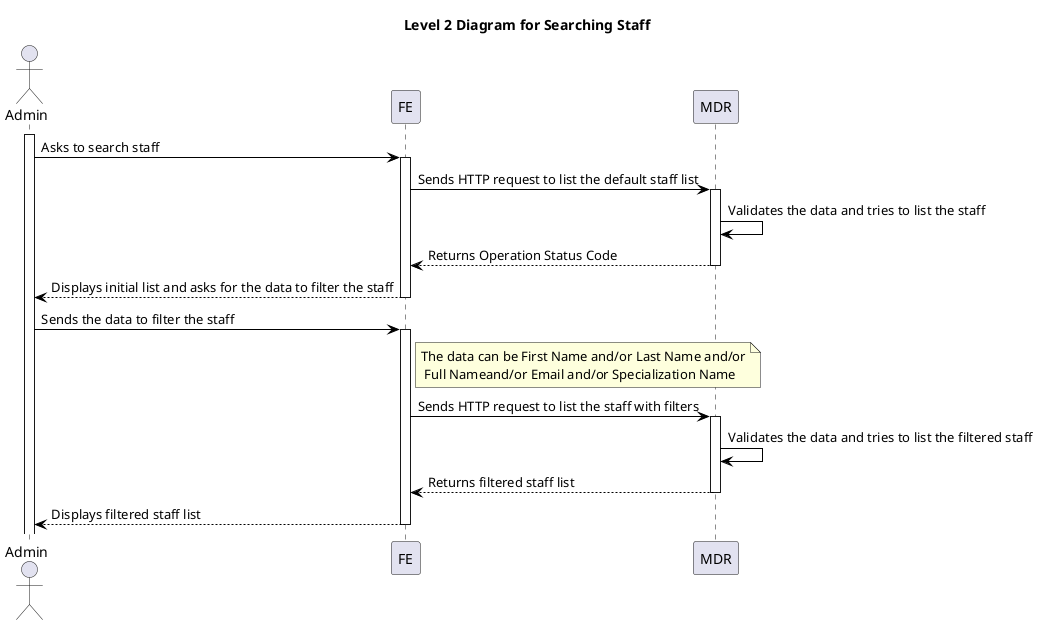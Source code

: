@startuml level_2

title Level 2 Diagram for Searching Staff

hide empty members

skinparam class {
    BackgroundColor<<valueObject>> #D6EAF8
    BackgroundColor<<root>> #FDEBD0
    BackgroundColor<<service>> #D1F2EB
    BackgroundColor #FEF9E7
    ArrowColor Black
}

skinparam package {
    BackgroundColor #EBF5FB
}

actor Admin as A
participant "FE" as FE
participant "MDR" as MDR

activate A
A -> FE: Asks to search staff
activate FE
FE -> MDR: Sends HTTP request to list the default staff list
activate MDR
MDR -> MDR: Validates the data and tries to list the staff
MDR --> FE: Returns Operation Status Code
deactivate MDR
FE --> A: Displays initial list and asks for the data to filter the staff
deactivate FE
A -> FE: Sends the data to filter the staff
note right of FE: The data can be First Name and/or Last Name and/or\n Full Nameand/or Email and/or Specialization Name
activate FE
FE -> MDR: Sends HTTP request to list the staff with filters
activate MDR
MDR -> MDR: Validates the data and tries to list the filtered staff
MDR --> FE: Returns filtered staff list
deactivate MDR
FE --> A: Displays filtered staff list
deactivate FE

@enduml